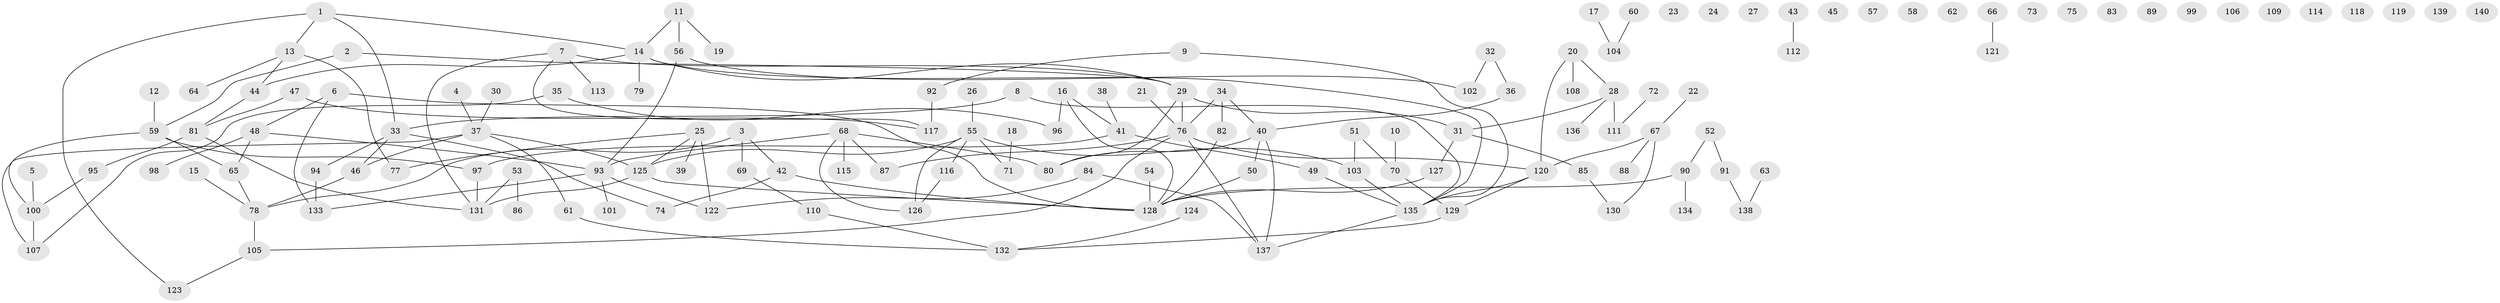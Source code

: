 // Generated by graph-tools (version 1.1) at 2025/00/03/09/25 03:00:50]
// undirected, 140 vertices, 159 edges
graph export_dot {
graph [start="1"]
  node [color=gray90,style=filled];
  1;
  2;
  3;
  4;
  5;
  6;
  7;
  8;
  9;
  10;
  11;
  12;
  13;
  14;
  15;
  16;
  17;
  18;
  19;
  20;
  21;
  22;
  23;
  24;
  25;
  26;
  27;
  28;
  29;
  30;
  31;
  32;
  33;
  34;
  35;
  36;
  37;
  38;
  39;
  40;
  41;
  42;
  43;
  44;
  45;
  46;
  47;
  48;
  49;
  50;
  51;
  52;
  53;
  54;
  55;
  56;
  57;
  58;
  59;
  60;
  61;
  62;
  63;
  64;
  65;
  66;
  67;
  68;
  69;
  70;
  71;
  72;
  73;
  74;
  75;
  76;
  77;
  78;
  79;
  80;
  81;
  82;
  83;
  84;
  85;
  86;
  87;
  88;
  89;
  90;
  91;
  92;
  93;
  94;
  95;
  96;
  97;
  98;
  99;
  100;
  101;
  102;
  103;
  104;
  105;
  106;
  107;
  108;
  109;
  110;
  111;
  112;
  113;
  114;
  115;
  116;
  117;
  118;
  119;
  120;
  121;
  122;
  123;
  124;
  125;
  126;
  127;
  128;
  129;
  130;
  131;
  132;
  133;
  134;
  135;
  136;
  137;
  138;
  139;
  140;
  1 -- 13;
  1 -- 14;
  1 -- 33;
  1 -- 123;
  2 -- 29;
  2 -- 59;
  3 -- 42;
  3 -- 69;
  3 -- 78;
  4 -- 37;
  5 -- 100;
  6 -- 48;
  6 -- 128;
  6 -- 133;
  7 -- 29;
  7 -- 113;
  7 -- 117;
  7 -- 131;
  8 -- 33;
  8 -- 135;
  9 -- 92;
  9 -- 135;
  10 -- 70;
  11 -- 14;
  11 -- 19;
  11 -- 56;
  12 -- 59;
  13 -- 44;
  13 -- 64;
  13 -- 77;
  14 -- 29;
  14 -- 44;
  14 -- 79;
  14 -- 135;
  15 -- 78;
  16 -- 41;
  16 -- 96;
  16 -- 128;
  17 -- 104;
  18 -- 71;
  20 -- 28;
  20 -- 108;
  20 -- 120;
  21 -- 76;
  22 -- 67;
  25 -- 39;
  25 -- 77;
  25 -- 122;
  25 -- 125;
  26 -- 55;
  28 -- 31;
  28 -- 111;
  28 -- 136;
  29 -- 31;
  29 -- 76;
  29 -- 80;
  30 -- 37;
  31 -- 85;
  31 -- 127;
  32 -- 36;
  32 -- 102;
  33 -- 46;
  33 -- 74;
  33 -- 94;
  34 -- 40;
  34 -- 76;
  34 -- 82;
  35 -- 96;
  35 -- 107;
  36 -- 40;
  37 -- 46;
  37 -- 61;
  37 -- 107;
  37 -- 125;
  38 -- 41;
  40 -- 50;
  40 -- 80;
  40 -- 137;
  41 -- 49;
  41 -- 97;
  42 -- 74;
  42 -- 128;
  43 -- 112;
  44 -- 81;
  46 -- 78;
  47 -- 81;
  47 -- 117;
  48 -- 65;
  48 -- 93;
  48 -- 98;
  49 -- 135;
  50 -- 128;
  51 -- 70;
  51 -- 103;
  52 -- 90;
  52 -- 91;
  53 -- 86;
  53 -- 131;
  54 -- 128;
  55 -- 71;
  55 -- 103;
  55 -- 116;
  55 -- 125;
  55 -- 126;
  56 -- 93;
  56 -- 102;
  59 -- 65;
  59 -- 97;
  59 -- 100;
  60 -- 104;
  61 -- 132;
  63 -- 138;
  65 -- 78;
  66 -- 121;
  67 -- 88;
  67 -- 120;
  67 -- 130;
  68 -- 80;
  68 -- 87;
  68 -- 93;
  68 -- 115;
  68 -- 126;
  69 -- 110;
  70 -- 129;
  72 -- 111;
  76 -- 87;
  76 -- 105;
  76 -- 120;
  76 -- 137;
  78 -- 105;
  81 -- 95;
  81 -- 131;
  82 -- 128;
  84 -- 122;
  84 -- 137;
  85 -- 130;
  90 -- 128;
  90 -- 134;
  91 -- 138;
  92 -- 117;
  93 -- 101;
  93 -- 122;
  93 -- 133;
  94 -- 133;
  95 -- 100;
  97 -- 131;
  100 -- 107;
  103 -- 135;
  105 -- 123;
  110 -- 132;
  116 -- 126;
  120 -- 129;
  120 -- 135;
  124 -- 132;
  125 -- 128;
  125 -- 131;
  127 -- 128;
  129 -- 132;
  135 -- 137;
}

